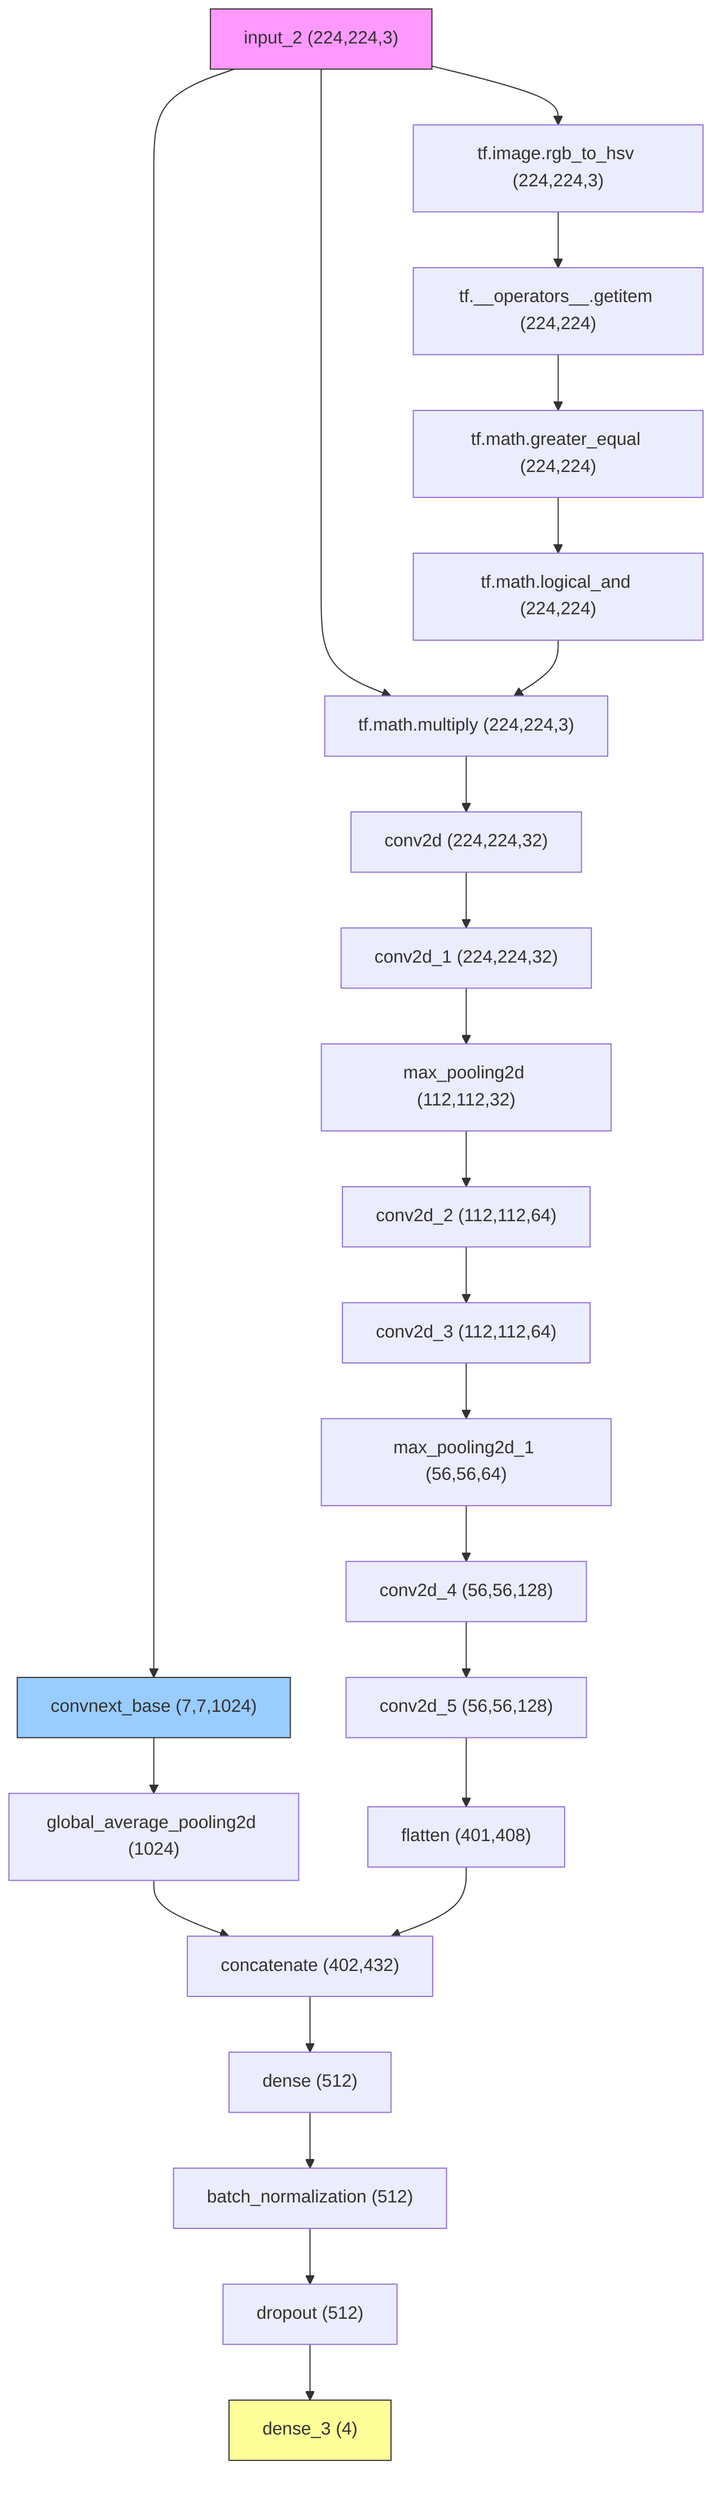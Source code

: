 flowchart TD
    input["input_2 (224,224,3)"] --> rgb2hsv["tf.image.rgb_to_hsv (224,224,3)"]
    rgb2hsv --> getitem["tf.__operators__.getitem (224,224)"]
    getitem --> greater["tf.math.greater_equal (224,224)"]
    greater --> logical["tf.math.logical_and (224,224)"]
    
    input --> multiply["tf.math.multiply (224,224,3)"]
    logical --> multiply
    
    multiply --> conv1["conv2d (224,224,32)"]
    conv1 --> conv2["conv2d_1 (224,224,32)"]
    conv2 --> pool1["max_pooling2d (112,112,32)"]
    
    pool1 --> conv3["conv2d_2 (112,112,64)"]
    conv3 --> conv4["conv2d_3 (112,112,64)"]
    conv4 --> pool2["max_pooling2d_1 (56,56,64)"]
    
    pool2 --> conv5["conv2d_4 (56,56,128)"]
    conv5 --> conv6["conv2d_5 (56,56,128)"]
    
    input --> convnext["convnext_base (7,7,1024)"]
    convnext --> gap["global_average_pooling2d (1024)"]
    
    conv6 --> flatten["flatten (401,408)"]
    
    gap --> concat["concatenate (402,432)"]
    flatten --> concat
    
    concat --> dense1["dense (512)"]
    dense1 --> bn["batch_normalization (512)"]
    bn --> dropout["dropout (512)"]
    dropout --> output["dense_3 (4)"]
    
    style input fill:#f9f,stroke:#333
    style output fill:#ff9,stroke:#333
    style convnext fill:#9cf,stroke:#333